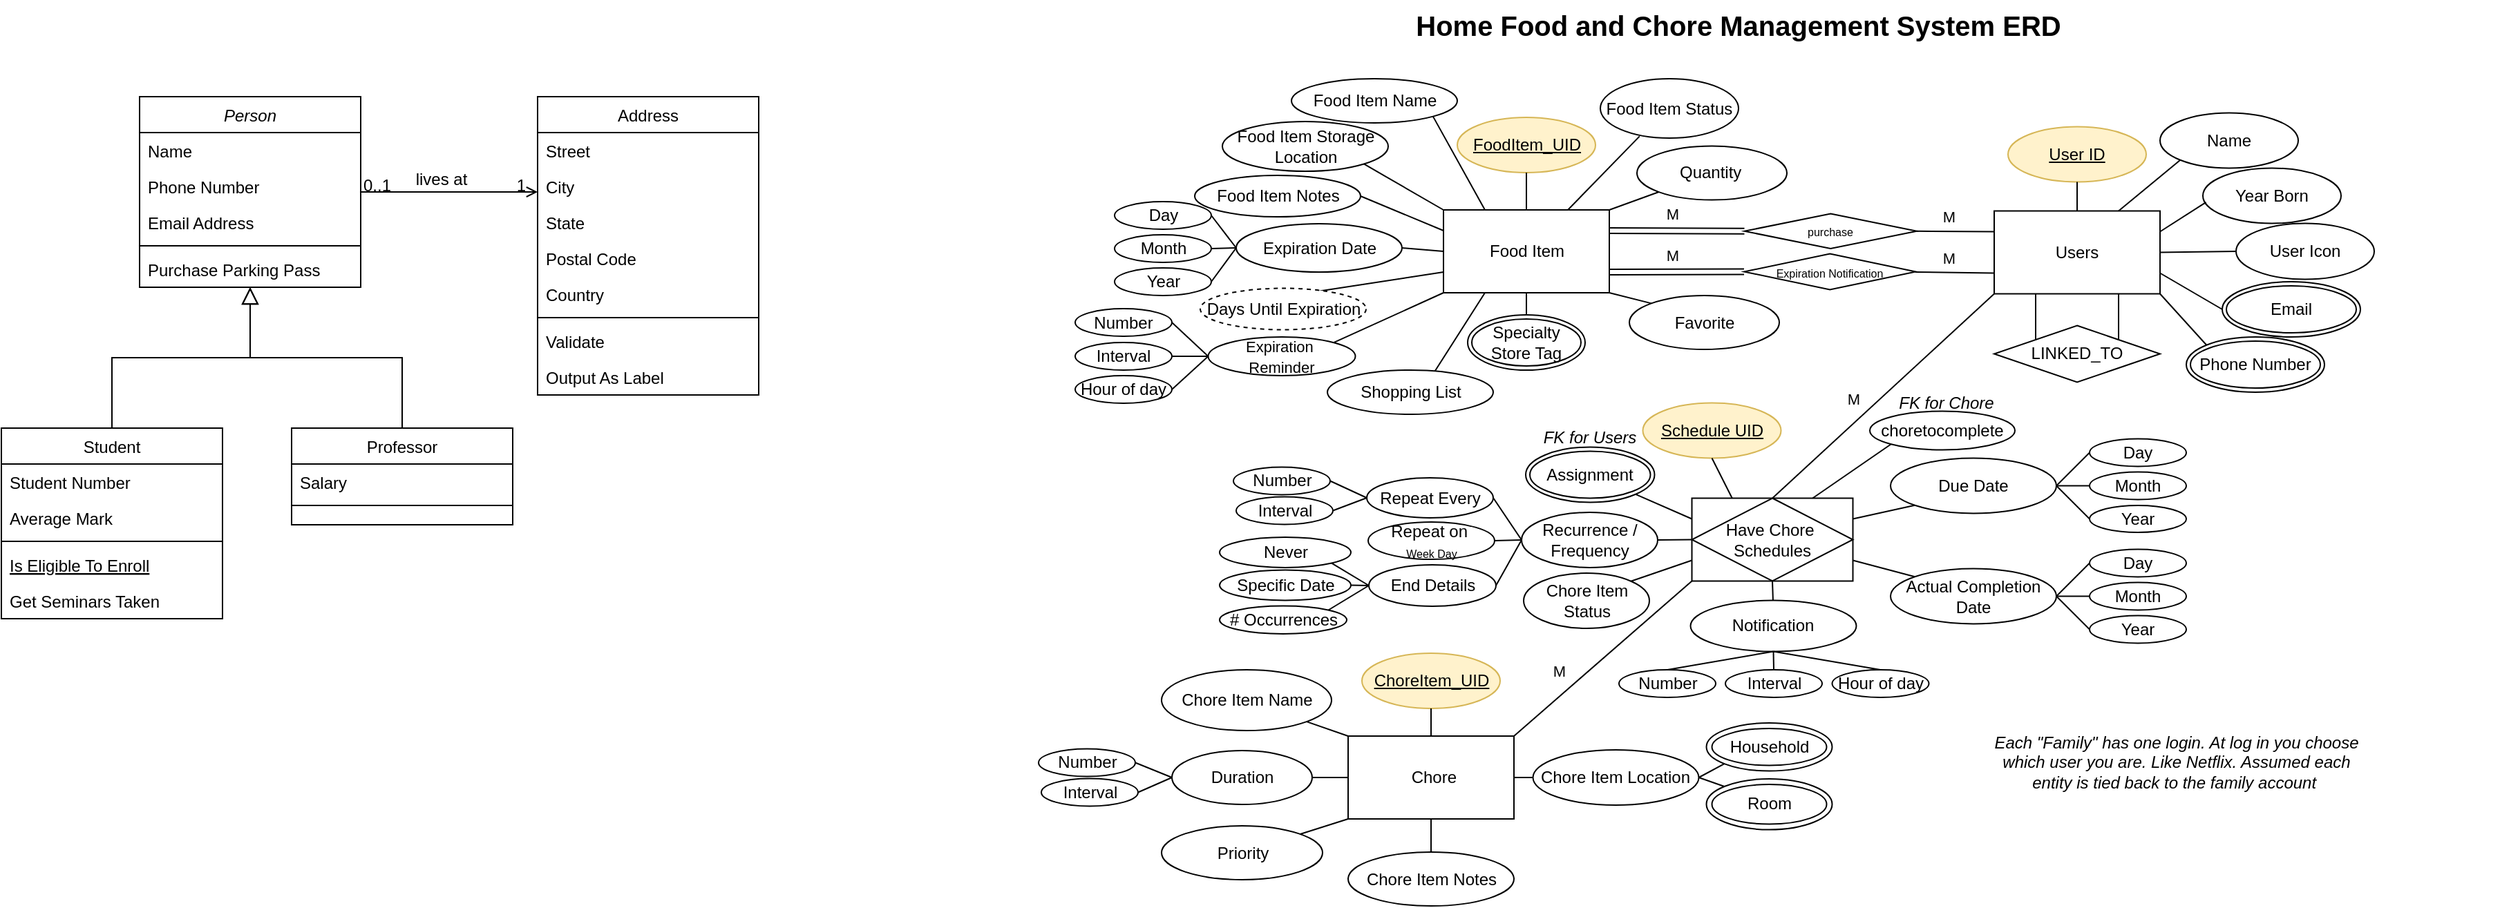 <mxfile version="26.2.14">
  <diagram id="C5RBs43oDa-KdzZeNtuy" name="Page-1">
    <mxGraphModel dx="1906" dy="981" grid="1" gridSize="10" guides="1" tooltips="1" connect="1" arrows="1" fold="1" page="1" pageScale="1" pageWidth="827" pageHeight="1169" math="0" shadow="0">
      <root>
        <mxCell id="WIyWlLk6GJQsqaUBKTNV-0" />
        <mxCell id="WIyWlLk6GJQsqaUBKTNV-1" parent="WIyWlLk6GJQsqaUBKTNV-0" />
        <mxCell id="zkfFHV4jXpPFQw0GAbJ--0" value="Person" style="swimlane;fontStyle=2;align=center;verticalAlign=top;childLayout=stackLayout;horizontal=1;startSize=26;horizontalStack=0;resizeParent=1;resizeLast=0;collapsible=1;marginBottom=0;rounded=0;shadow=0;strokeWidth=1;" parent="WIyWlLk6GJQsqaUBKTNV-1" vertex="1">
          <mxGeometry x="220" y="120" width="160" height="138" as="geometry">
            <mxRectangle x="230" y="140" width="160" height="26" as="alternateBounds" />
          </mxGeometry>
        </mxCell>
        <mxCell id="zkfFHV4jXpPFQw0GAbJ--1" value="Name" style="text;align=left;verticalAlign=top;spacingLeft=4;spacingRight=4;overflow=hidden;rotatable=0;points=[[0,0.5],[1,0.5]];portConstraint=eastwest;" parent="zkfFHV4jXpPFQw0GAbJ--0" vertex="1">
          <mxGeometry y="26" width="160" height="26" as="geometry" />
        </mxCell>
        <mxCell id="zkfFHV4jXpPFQw0GAbJ--2" value="Phone Number" style="text;align=left;verticalAlign=top;spacingLeft=4;spacingRight=4;overflow=hidden;rotatable=0;points=[[0,0.5],[1,0.5]];portConstraint=eastwest;rounded=0;shadow=0;html=0;" parent="zkfFHV4jXpPFQw0GAbJ--0" vertex="1">
          <mxGeometry y="52" width="160" height="26" as="geometry" />
        </mxCell>
        <mxCell id="zkfFHV4jXpPFQw0GAbJ--3" value="Email Address" style="text;align=left;verticalAlign=top;spacingLeft=4;spacingRight=4;overflow=hidden;rotatable=0;points=[[0,0.5],[1,0.5]];portConstraint=eastwest;rounded=0;shadow=0;html=0;" parent="zkfFHV4jXpPFQw0GAbJ--0" vertex="1">
          <mxGeometry y="78" width="160" height="26" as="geometry" />
        </mxCell>
        <mxCell id="zkfFHV4jXpPFQw0GAbJ--4" value="" style="line;html=1;strokeWidth=1;align=left;verticalAlign=middle;spacingTop=-1;spacingLeft=3;spacingRight=3;rotatable=0;labelPosition=right;points=[];portConstraint=eastwest;" parent="zkfFHV4jXpPFQw0GAbJ--0" vertex="1">
          <mxGeometry y="104" width="160" height="8" as="geometry" />
        </mxCell>
        <mxCell id="zkfFHV4jXpPFQw0GAbJ--5" value="Purchase Parking Pass" style="text;align=left;verticalAlign=top;spacingLeft=4;spacingRight=4;overflow=hidden;rotatable=0;points=[[0,0.5],[1,0.5]];portConstraint=eastwest;" parent="zkfFHV4jXpPFQw0GAbJ--0" vertex="1">
          <mxGeometry y="112" width="160" height="26" as="geometry" />
        </mxCell>
        <mxCell id="zkfFHV4jXpPFQw0GAbJ--6" value="Student" style="swimlane;fontStyle=0;align=center;verticalAlign=top;childLayout=stackLayout;horizontal=1;startSize=26;horizontalStack=0;resizeParent=1;resizeLast=0;collapsible=1;marginBottom=0;rounded=0;shadow=0;strokeWidth=1;" parent="WIyWlLk6GJQsqaUBKTNV-1" vertex="1">
          <mxGeometry x="120" y="360" width="160" height="138" as="geometry">
            <mxRectangle x="130" y="380" width="160" height="26" as="alternateBounds" />
          </mxGeometry>
        </mxCell>
        <mxCell id="zkfFHV4jXpPFQw0GAbJ--7" value="Student Number" style="text;align=left;verticalAlign=top;spacingLeft=4;spacingRight=4;overflow=hidden;rotatable=0;points=[[0,0.5],[1,0.5]];portConstraint=eastwest;" parent="zkfFHV4jXpPFQw0GAbJ--6" vertex="1">
          <mxGeometry y="26" width="160" height="26" as="geometry" />
        </mxCell>
        <mxCell id="zkfFHV4jXpPFQw0GAbJ--8" value="Average Mark" style="text;align=left;verticalAlign=top;spacingLeft=4;spacingRight=4;overflow=hidden;rotatable=0;points=[[0,0.5],[1,0.5]];portConstraint=eastwest;rounded=0;shadow=0;html=0;" parent="zkfFHV4jXpPFQw0GAbJ--6" vertex="1">
          <mxGeometry y="52" width="160" height="26" as="geometry" />
        </mxCell>
        <mxCell id="zkfFHV4jXpPFQw0GAbJ--9" value="" style="line;html=1;strokeWidth=1;align=left;verticalAlign=middle;spacingTop=-1;spacingLeft=3;spacingRight=3;rotatable=0;labelPosition=right;points=[];portConstraint=eastwest;" parent="zkfFHV4jXpPFQw0GAbJ--6" vertex="1">
          <mxGeometry y="78" width="160" height="8" as="geometry" />
        </mxCell>
        <mxCell id="zkfFHV4jXpPFQw0GAbJ--10" value="Is Eligible To Enroll" style="text;align=left;verticalAlign=top;spacingLeft=4;spacingRight=4;overflow=hidden;rotatable=0;points=[[0,0.5],[1,0.5]];portConstraint=eastwest;fontStyle=4" parent="zkfFHV4jXpPFQw0GAbJ--6" vertex="1">
          <mxGeometry y="86" width="160" height="26" as="geometry" />
        </mxCell>
        <mxCell id="zkfFHV4jXpPFQw0GAbJ--11" value="Get Seminars Taken" style="text;align=left;verticalAlign=top;spacingLeft=4;spacingRight=4;overflow=hidden;rotatable=0;points=[[0,0.5],[1,0.5]];portConstraint=eastwest;" parent="zkfFHV4jXpPFQw0GAbJ--6" vertex="1">
          <mxGeometry y="112" width="160" height="26" as="geometry" />
        </mxCell>
        <mxCell id="zkfFHV4jXpPFQw0GAbJ--12" value="" style="endArrow=block;endSize=10;endFill=0;shadow=0;strokeWidth=1;rounded=0;curved=0;edgeStyle=elbowEdgeStyle;elbow=vertical;" parent="WIyWlLk6GJQsqaUBKTNV-1" source="zkfFHV4jXpPFQw0GAbJ--6" target="zkfFHV4jXpPFQw0GAbJ--0" edge="1">
          <mxGeometry width="160" relative="1" as="geometry">
            <mxPoint x="200" y="203" as="sourcePoint" />
            <mxPoint x="200" y="203" as="targetPoint" />
          </mxGeometry>
        </mxCell>
        <mxCell id="zkfFHV4jXpPFQw0GAbJ--13" value="Professor" style="swimlane;fontStyle=0;align=center;verticalAlign=top;childLayout=stackLayout;horizontal=1;startSize=26;horizontalStack=0;resizeParent=1;resizeLast=0;collapsible=1;marginBottom=0;rounded=0;shadow=0;strokeWidth=1;" parent="WIyWlLk6GJQsqaUBKTNV-1" vertex="1">
          <mxGeometry x="330" y="360" width="160" height="70" as="geometry">
            <mxRectangle x="340" y="380" width="170" height="26" as="alternateBounds" />
          </mxGeometry>
        </mxCell>
        <mxCell id="zkfFHV4jXpPFQw0GAbJ--14" value="Salary" style="text;align=left;verticalAlign=top;spacingLeft=4;spacingRight=4;overflow=hidden;rotatable=0;points=[[0,0.5],[1,0.5]];portConstraint=eastwest;" parent="zkfFHV4jXpPFQw0GAbJ--13" vertex="1">
          <mxGeometry y="26" width="160" height="26" as="geometry" />
        </mxCell>
        <mxCell id="zkfFHV4jXpPFQw0GAbJ--15" value="" style="line;html=1;strokeWidth=1;align=left;verticalAlign=middle;spacingTop=-1;spacingLeft=3;spacingRight=3;rotatable=0;labelPosition=right;points=[];portConstraint=eastwest;" parent="zkfFHV4jXpPFQw0GAbJ--13" vertex="1">
          <mxGeometry y="52" width="160" height="8" as="geometry" />
        </mxCell>
        <mxCell id="zkfFHV4jXpPFQw0GAbJ--16" value="" style="endArrow=block;endSize=10;endFill=0;shadow=0;strokeWidth=1;rounded=0;curved=0;edgeStyle=elbowEdgeStyle;elbow=vertical;" parent="WIyWlLk6GJQsqaUBKTNV-1" source="zkfFHV4jXpPFQw0GAbJ--13" target="zkfFHV4jXpPFQw0GAbJ--0" edge="1">
          <mxGeometry width="160" relative="1" as="geometry">
            <mxPoint x="210" y="373" as="sourcePoint" />
            <mxPoint x="310" y="271" as="targetPoint" />
          </mxGeometry>
        </mxCell>
        <mxCell id="zkfFHV4jXpPFQw0GAbJ--17" value="Address" style="swimlane;fontStyle=0;align=center;verticalAlign=top;childLayout=stackLayout;horizontal=1;startSize=26;horizontalStack=0;resizeParent=1;resizeLast=0;collapsible=1;marginBottom=0;rounded=0;shadow=0;strokeWidth=1;" parent="WIyWlLk6GJQsqaUBKTNV-1" vertex="1">
          <mxGeometry x="508" y="120" width="160" height="216" as="geometry">
            <mxRectangle x="550" y="140" width="160" height="26" as="alternateBounds" />
          </mxGeometry>
        </mxCell>
        <mxCell id="zkfFHV4jXpPFQw0GAbJ--18" value="Street" style="text;align=left;verticalAlign=top;spacingLeft=4;spacingRight=4;overflow=hidden;rotatable=0;points=[[0,0.5],[1,0.5]];portConstraint=eastwest;" parent="zkfFHV4jXpPFQw0GAbJ--17" vertex="1">
          <mxGeometry y="26" width="160" height="26" as="geometry" />
        </mxCell>
        <mxCell id="zkfFHV4jXpPFQw0GAbJ--19" value="City" style="text;align=left;verticalAlign=top;spacingLeft=4;spacingRight=4;overflow=hidden;rotatable=0;points=[[0,0.5],[1,0.5]];portConstraint=eastwest;rounded=0;shadow=0;html=0;" parent="zkfFHV4jXpPFQw0GAbJ--17" vertex="1">
          <mxGeometry y="52" width="160" height="26" as="geometry" />
        </mxCell>
        <mxCell id="zkfFHV4jXpPFQw0GAbJ--20" value="State" style="text;align=left;verticalAlign=top;spacingLeft=4;spacingRight=4;overflow=hidden;rotatable=0;points=[[0,0.5],[1,0.5]];portConstraint=eastwest;rounded=0;shadow=0;html=0;" parent="zkfFHV4jXpPFQw0GAbJ--17" vertex="1">
          <mxGeometry y="78" width="160" height="26" as="geometry" />
        </mxCell>
        <mxCell id="zkfFHV4jXpPFQw0GAbJ--21" value="Postal Code" style="text;align=left;verticalAlign=top;spacingLeft=4;spacingRight=4;overflow=hidden;rotatable=0;points=[[0,0.5],[1,0.5]];portConstraint=eastwest;rounded=0;shadow=0;html=0;" parent="zkfFHV4jXpPFQw0GAbJ--17" vertex="1">
          <mxGeometry y="104" width="160" height="26" as="geometry" />
        </mxCell>
        <mxCell id="zkfFHV4jXpPFQw0GAbJ--22" value="Country" style="text;align=left;verticalAlign=top;spacingLeft=4;spacingRight=4;overflow=hidden;rotatable=0;points=[[0,0.5],[1,0.5]];portConstraint=eastwest;rounded=0;shadow=0;html=0;" parent="zkfFHV4jXpPFQw0GAbJ--17" vertex="1">
          <mxGeometry y="130" width="160" height="26" as="geometry" />
        </mxCell>
        <mxCell id="zkfFHV4jXpPFQw0GAbJ--23" value="" style="line;html=1;strokeWidth=1;align=left;verticalAlign=middle;spacingTop=-1;spacingLeft=3;spacingRight=3;rotatable=0;labelPosition=right;points=[];portConstraint=eastwest;" parent="zkfFHV4jXpPFQw0GAbJ--17" vertex="1">
          <mxGeometry y="156" width="160" height="8" as="geometry" />
        </mxCell>
        <mxCell id="zkfFHV4jXpPFQw0GAbJ--24" value="Validate" style="text;align=left;verticalAlign=top;spacingLeft=4;spacingRight=4;overflow=hidden;rotatable=0;points=[[0,0.5],[1,0.5]];portConstraint=eastwest;" parent="zkfFHV4jXpPFQw0GAbJ--17" vertex="1">
          <mxGeometry y="164" width="160" height="26" as="geometry" />
        </mxCell>
        <mxCell id="zkfFHV4jXpPFQw0GAbJ--25" value="Output As Label" style="text;align=left;verticalAlign=top;spacingLeft=4;spacingRight=4;overflow=hidden;rotatable=0;points=[[0,0.5],[1,0.5]];portConstraint=eastwest;" parent="zkfFHV4jXpPFQw0GAbJ--17" vertex="1">
          <mxGeometry y="190" width="160" height="26" as="geometry" />
        </mxCell>
        <mxCell id="zkfFHV4jXpPFQw0GAbJ--26" value="" style="endArrow=open;shadow=0;strokeWidth=1;rounded=0;curved=0;endFill=1;edgeStyle=elbowEdgeStyle;elbow=vertical;" parent="WIyWlLk6GJQsqaUBKTNV-1" source="zkfFHV4jXpPFQw0GAbJ--0" target="zkfFHV4jXpPFQw0GAbJ--17" edge="1">
          <mxGeometry x="0.5" y="41" relative="1" as="geometry">
            <mxPoint x="380" y="192" as="sourcePoint" />
            <mxPoint x="540" y="192" as="targetPoint" />
            <mxPoint x="-40" y="32" as="offset" />
          </mxGeometry>
        </mxCell>
        <mxCell id="zkfFHV4jXpPFQw0GAbJ--27" value="0..1" style="resizable=0;align=left;verticalAlign=bottom;labelBackgroundColor=none;fontSize=12;" parent="zkfFHV4jXpPFQw0GAbJ--26" connectable="0" vertex="1">
          <mxGeometry x="-1" relative="1" as="geometry">
            <mxPoint y="4" as="offset" />
          </mxGeometry>
        </mxCell>
        <mxCell id="zkfFHV4jXpPFQw0GAbJ--28" value="1" style="resizable=0;align=right;verticalAlign=bottom;labelBackgroundColor=none;fontSize=12;" parent="zkfFHV4jXpPFQw0GAbJ--26" connectable="0" vertex="1">
          <mxGeometry x="1" relative="1" as="geometry">
            <mxPoint x="-7" y="4" as="offset" />
          </mxGeometry>
        </mxCell>
        <mxCell id="zkfFHV4jXpPFQw0GAbJ--29" value="lives at" style="text;html=1;resizable=0;points=[];;align=center;verticalAlign=middle;labelBackgroundColor=none;rounded=0;shadow=0;strokeWidth=1;fontSize=12;" parent="zkfFHV4jXpPFQw0GAbJ--26" vertex="1" connectable="0">
          <mxGeometry x="0.5" y="49" relative="1" as="geometry">
            <mxPoint x="-38" y="40" as="offset" />
          </mxGeometry>
        </mxCell>
        <mxCell id="I6hZReWgnW-OCQ0BHqIw-0" value="Home Food and Chore Management System ERD" style="text;whiteSpace=wrap;fontStyle=1;fontSize=20;align=center;" vertex="1" parent="WIyWlLk6GJQsqaUBKTNV-1">
          <mxGeometry x="827" y="50" width="1100" height="40" as="geometry" />
        </mxCell>
        <mxCell id="I6hZReWgnW-OCQ0BHqIw-1" value="&amp;nbsp;Chore" style="rounded=0;whiteSpace=wrap;html=1;" vertex="1" parent="WIyWlLk6GJQsqaUBKTNV-1">
          <mxGeometry x="1094.5" y="583" width="120" height="60" as="geometry" />
        </mxCell>
        <mxCell id="I6hZReWgnW-OCQ0BHqIw-2" value="Expiration Date" style="ellipse;whiteSpace=wrap;html=1;" vertex="1" parent="WIyWlLk6GJQsqaUBKTNV-1">
          <mxGeometry x="1013.5" y="212" width="120" height="35" as="geometry" />
        </mxCell>
        <mxCell id="I6hZReWgnW-OCQ0BHqIw-3" value="Day" style="ellipse;whiteSpace=wrap;html=1;" vertex="1" parent="WIyWlLk6GJQsqaUBKTNV-1">
          <mxGeometry x="925.5" y="196" width="70" height="20" as="geometry" />
        </mxCell>
        <mxCell id="I6hZReWgnW-OCQ0BHqIw-4" value="Month" style="ellipse;whiteSpace=wrap;html=1;" vertex="1" parent="WIyWlLk6GJQsqaUBKTNV-1">
          <mxGeometry x="925.5" y="220" width="70" height="20" as="geometry" />
        </mxCell>
        <mxCell id="I6hZReWgnW-OCQ0BHqIw-5" value="Year" style="ellipse;whiteSpace=wrap;html=1;" vertex="1" parent="WIyWlLk6GJQsqaUBKTNV-1">
          <mxGeometry x="925.5" y="244" width="70" height="20" as="geometry" />
        </mxCell>
        <mxCell id="I6hZReWgnW-OCQ0BHqIw-6" value="" style="endArrow=none;html=1;rounded=0;exitX=0;exitY=0.5;exitDx=0;exitDy=0;entryX=1;entryY=0.5;entryDx=0;entryDy=0;" edge="1" parent="WIyWlLk6GJQsqaUBKTNV-1" source="I6hZReWgnW-OCQ0BHqIw-2" target="I6hZReWgnW-OCQ0BHqIw-3">
          <mxGeometry width="50" height="50" relative="1" as="geometry">
            <mxPoint x="843.5" y="267" as="sourcePoint" />
            <mxPoint x="863.5" y="252" as="targetPoint" />
          </mxGeometry>
        </mxCell>
        <mxCell id="I6hZReWgnW-OCQ0BHqIw-7" value="" style="endArrow=none;html=1;rounded=0;exitX=0;exitY=0.5;exitDx=0;exitDy=0;entryX=1;entryY=0.5;entryDx=0;entryDy=0;" edge="1" parent="WIyWlLk6GJQsqaUBKTNV-1" source="I6hZReWgnW-OCQ0BHqIw-2" target="I6hZReWgnW-OCQ0BHqIw-5">
          <mxGeometry width="50" height="50" relative="1" as="geometry">
            <mxPoint x="823.5" y="317" as="sourcePoint" />
            <mxPoint x="843.5" y="292" as="targetPoint" />
          </mxGeometry>
        </mxCell>
        <mxCell id="I6hZReWgnW-OCQ0BHqIw-8" value="" style="endArrow=none;html=1;rounded=0;exitX=0;exitY=0.5;exitDx=0;exitDy=0;entryX=1;entryY=0.5;entryDx=0;entryDy=0;" edge="1" parent="WIyWlLk6GJQsqaUBKTNV-1" source="I6hZReWgnW-OCQ0BHqIw-2" target="I6hZReWgnW-OCQ0BHqIw-4">
          <mxGeometry width="50" height="50" relative="1" as="geometry">
            <mxPoint x="863.5" y="292" as="sourcePoint" />
            <mxPoint x="883.5" y="267" as="targetPoint" />
          </mxGeometry>
        </mxCell>
        <mxCell id="I6hZReWgnW-OCQ0BHqIw-9" value="Food Item Storage Location" style="ellipse;whiteSpace=wrap;html=1;" vertex="1" parent="WIyWlLk6GJQsqaUBKTNV-1">
          <mxGeometry x="1003.5" y="138" width="120" height="36" as="geometry" />
        </mxCell>
        <mxCell id="I6hZReWgnW-OCQ0BHqIw-10" value="Food Item Name" style="ellipse;whiteSpace=wrap;html=1;" vertex="1" parent="WIyWlLk6GJQsqaUBKTNV-1">
          <mxGeometry x="1053.5" y="107" width="120" height="32" as="geometry" />
        </mxCell>
        <mxCell id="I6hZReWgnW-OCQ0BHqIw-11" value="Food Item" style="rounded=0;whiteSpace=wrap;html=1;" vertex="1" parent="WIyWlLk6GJQsqaUBKTNV-1">
          <mxGeometry x="1163.5" y="202" width="120" height="60" as="geometry" />
        </mxCell>
        <mxCell id="I6hZReWgnW-OCQ0BHqIw-12" value="Food Item Status" style="ellipse;whiteSpace=wrap;html=1;" vertex="1" parent="WIyWlLk6GJQsqaUBKTNV-1">
          <mxGeometry x="1277" y="107" width="100" height="43" as="geometry" />
        </mxCell>
        <mxCell id="I6hZReWgnW-OCQ0BHqIw-13" value="Chore Item Location" style="ellipse;whiteSpace=wrap;html=1;" vertex="1" parent="WIyWlLk6GJQsqaUBKTNV-1">
          <mxGeometry x="1228.25" y="593" width="120" height="40" as="geometry" />
        </mxCell>
        <mxCell id="I6hZReWgnW-OCQ0BHqIw-14" value="Chore Item Name" style="ellipse;whiteSpace=wrap;html=1;" vertex="1" parent="WIyWlLk6GJQsqaUBKTNV-1">
          <mxGeometry x="959.5" y="535" width="123" height="44" as="geometry" />
        </mxCell>
        <mxCell id="I6hZReWgnW-OCQ0BHqIw-15" value="Recurrence / Frequency" style="ellipse;whiteSpace=wrap;html=1;" vertex="1" parent="WIyWlLk6GJQsqaUBKTNV-1">
          <mxGeometry x="1220" y="421" width="98.5" height="40" as="geometry" />
        </mxCell>
        <mxCell id="I6hZReWgnW-OCQ0BHqIw-16" value="Chore Item Notes" style="ellipse;whiteSpace=wrap;html=1;" vertex="1" parent="WIyWlLk6GJQsqaUBKTNV-1">
          <mxGeometry x="1094.5" y="667" width="120" height="39" as="geometry" />
        </mxCell>
        <mxCell id="I6hZReWgnW-OCQ0BHqIw-17" value="Food Item Notes" style="ellipse;whiteSpace=wrap;html=1;" vertex="1" parent="WIyWlLk6GJQsqaUBKTNV-1">
          <mxGeometry x="983.5" y="177" width="120" height="30" as="geometry" />
        </mxCell>
        <mxCell id="I6hZReWgnW-OCQ0BHqIw-18" value="FoodItem_UID" style="ellipse;whiteSpace=wrap;html=1;align=center;fontStyle=4;fillColor=#fff2cc;strokeColor=#d6b656;" vertex="1" parent="WIyWlLk6GJQsqaUBKTNV-1">
          <mxGeometry x="1173.5" y="135" width="100" height="40" as="geometry" />
        </mxCell>
        <mxCell id="I6hZReWgnW-OCQ0BHqIw-19" value="Users" style="rounded=0;whiteSpace=wrap;html=1;" vertex="1" parent="WIyWlLk6GJQsqaUBKTNV-1">
          <mxGeometry x="1562" y="202.75" width="120" height="60" as="geometry" />
        </mxCell>
        <mxCell id="I6hZReWgnW-OCQ0BHqIw-20" value="Name" style="ellipse;whiteSpace=wrap;html=1;" vertex="1" parent="WIyWlLk6GJQsqaUBKTNV-1">
          <mxGeometry x="1682" y="131.75" width="100" height="40" as="geometry" />
        </mxCell>
        <mxCell id="I6hZReWgnW-OCQ0BHqIw-21" value="Year Born" style="ellipse;whiteSpace=wrap;html=1;" vertex="1" parent="WIyWlLk6GJQsqaUBKTNV-1">
          <mxGeometry x="1713" y="171.75" width="100" height="40" as="geometry" />
        </mxCell>
        <mxCell id="I6hZReWgnW-OCQ0BHqIw-22" value="Phone Number" style="ellipse;shape=doubleEllipse;margin=3;whiteSpace=wrap;html=1;align=center;" vertex="1" parent="WIyWlLk6GJQsqaUBKTNV-1">
          <mxGeometry x="1701" y="294" width="100" height="40" as="geometry" />
        </mxCell>
        <mxCell id="I6hZReWgnW-OCQ0BHqIw-23" value="Email" style="ellipse;shape=doubleEllipse;margin=3;whiteSpace=wrap;html=1;align=center;" vertex="1" parent="WIyWlLk6GJQsqaUBKTNV-1">
          <mxGeometry x="1727" y="254" width="100" height="40" as="geometry" />
        </mxCell>
        <mxCell id="I6hZReWgnW-OCQ0BHqIw-24" value="&lt;u&gt;User ID&lt;/u&gt;" style="ellipse;whiteSpace=wrap;html=1;align=center;fillColor=#fff2cc;strokeColor=#d6b656;" vertex="1" parent="WIyWlLk6GJQsqaUBKTNV-1">
          <mxGeometry x="1572" y="141.75" width="100" height="40" as="geometry" />
        </mxCell>
        <mxCell id="I6hZReWgnW-OCQ0BHqIw-25" value="" style="endArrow=none;html=1;rounded=0;exitX=0;exitY=0;exitDx=0;exitDy=0;entryX=1;entryY=1;entryDx=0;entryDy=0;" edge="1" parent="WIyWlLk6GJQsqaUBKTNV-1" source="I6hZReWgnW-OCQ0BHqIw-22" target="I6hZReWgnW-OCQ0BHqIw-19">
          <mxGeometry width="50" height="50" relative="1" as="geometry">
            <mxPoint x="1502" y="328.75" as="sourcePoint" />
            <mxPoint x="1682" y="255.75" as="targetPoint" />
          </mxGeometry>
        </mxCell>
        <mxCell id="I6hZReWgnW-OCQ0BHqIw-26" value="" style="endArrow=none;html=1;rounded=0;entryX=0.5;entryY=1;entryDx=0;entryDy=0;exitX=0.5;exitY=0;exitDx=0;exitDy=0;" edge="1" parent="WIyWlLk6GJQsqaUBKTNV-1" source="I6hZReWgnW-OCQ0BHqIw-19" target="I6hZReWgnW-OCQ0BHqIw-24">
          <mxGeometry width="50" height="50" relative="1" as="geometry">
            <mxPoint x="1492" y="248.75" as="sourcePoint" />
            <mxPoint x="1542" y="198.75" as="targetPoint" />
          </mxGeometry>
        </mxCell>
        <mxCell id="I6hZReWgnW-OCQ0BHqIw-27" value="" style="endArrow=none;html=1;rounded=0;entryX=0;entryY=1;entryDx=0;entryDy=0;exitX=0.75;exitY=0;exitDx=0;exitDy=0;" edge="1" parent="WIyWlLk6GJQsqaUBKTNV-1" source="I6hZReWgnW-OCQ0BHqIw-19" target="I6hZReWgnW-OCQ0BHqIw-20">
          <mxGeometry width="50" height="50" relative="1" as="geometry">
            <mxPoint x="1632" y="213.75" as="sourcePoint" />
            <mxPoint x="1632" y="188.75" as="targetPoint" />
          </mxGeometry>
        </mxCell>
        <mxCell id="I6hZReWgnW-OCQ0BHqIw-28" value="" style="endArrow=none;html=1;rounded=0;entryX=0.023;entryY=0.618;entryDx=0;entryDy=0;exitX=1;exitY=0.25;exitDx=0;exitDy=0;entryPerimeter=0;" edge="1" parent="WIyWlLk6GJQsqaUBKTNV-1" source="I6hZReWgnW-OCQ0BHqIw-19" target="I6hZReWgnW-OCQ0BHqIw-21">
          <mxGeometry width="50" height="50" relative="1" as="geometry">
            <mxPoint x="1642" y="223.75" as="sourcePoint" />
            <mxPoint x="1642" y="198.75" as="targetPoint" />
          </mxGeometry>
        </mxCell>
        <mxCell id="I6hZReWgnW-OCQ0BHqIw-29" value="" style="endArrow=none;html=1;rounded=0;entryX=0;entryY=0.5;entryDx=0;entryDy=0;exitX=1;exitY=0.75;exitDx=0;exitDy=0;" edge="1" parent="WIyWlLk6GJQsqaUBKTNV-1" source="I6hZReWgnW-OCQ0BHqIw-19" target="I6hZReWgnW-OCQ0BHqIw-23">
          <mxGeometry width="50" height="50" relative="1" as="geometry">
            <mxPoint x="1662" y="243.75" as="sourcePoint" />
            <mxPoint x="1662" y="218.75" as="targetPoint" />
            <Array as="points" />
          </mxGeometry>
        </mxCell>
        <mxCell id="I6hZReWgnW-OCQ0BHqIw-30" value="&lt;font style=&quot;font-size: 8px;&quot;&gt;purchase&lt;/font&gt;" style="shape=rhombus;perimeter=rhombusPerimeter;whiteSpace=wrap;html=1;align=center;" vertex="1" parent="WIyWlLk6GJQsqaUBKTNV-1">
          <mxGeometry x="1381.25" y="204.75" width="124.75" height="25.25" as="geometry" />
        </mxCell>
        <mxCell id="I6hZReWgnW-OCQ0BHqIw-31" value="Quantity&amp;nbsp;" style="ellipse;whiteSpace=wrap;html=1;" vertex="1" parent="WIyWlLk6GJQsqaUBKTNV-1">
          <mxGeometry x="1303.5" y="155.75" width="108.5" height="39" as="geometry" />
        </mxCell>
        <mxCell id="I6hZReWgnW-OCQ0BHqIw-32" value="" style="endArrow=none;html=1;rounded=0;entryX=1;entryY=1;entryDx=0;entryDy=0;exitX=0.25;exitY=0;exitDx=0;exitDy=0;" edge="1" parent="WIyWlLk6GJQsqaUBKTNV-1" source="I6hZReWgnW-OCQ0BHqIw-11" target="I6hZReWgnW-OCQ0BHqIw-10">
          <mxGeometry width="50" height="50" relative="1" as="geometry">
            <mxPoint x="773.5" y="257" as="sourcePoint" />
            <mxPoint x="823.5" y="207" as="targetPoint" />
          </mxGeometry>
        </mxCell>
        <mxCell id="I6hZReWgnW-OCQ0BHqIw-33" value="" style="endArrow=none;html=1;rounded=0;entryX=0.5;entryY=1;entryDx=0;entryDy=0;exitX=0.5;exitY=0;exitDx=0;exitDy=0;" edge="1" parent="WIyWlLk6GJQsqaUBKTNV-1" source="I6hZReWgnW-OCQ0BHqIw-11" target="I6hZReWgnW-OCQ0BHqIw-18">
          <mxGeometry width="50" height="50" relative="1" as="geometry">
            <mxPoint x="1223.5" y="200" as="sourcePoint" />
            <mxPoint x="1223.5" y="175" as="targetPoint" />
          </mxGeometry>
        </mxCell>
        <mxCell id="I6hZReWgnW-OCQ0BHqIw-34" value="" style="endArrow=none;html=1;rounded=0;entryX=1;entryY=0.5;entryDx=0;entryDy=0;exitX=0;exitY=0.5;exitDx=0;exitDy=0;" edge="1" parent="WIyWlLk6GJQsqaUBKTNV-1" source="I6hZReWgnW-OCQ0BHqIw-11" target="I6hZReWgnW-OCQ0BHqIw-2">
          <mxGeometry width="50" height="50" relative="1" as="geometry">
            <mxPoint x="863.5" y="277" as="sourcePoint" />
            <mxPoint x="913.5" y="227" as="targetPoint" />
          </mxGeometry>
        </mxCell>
        <mxCell id="I6hZReWgnW-OCQ0BHqIw-35" value="" style="endArrow=none;html=1;rounded=0;entryX=0.284;entryY=0.969;entryDx=0;entryDy=0;exitX=0.75;exitY=0;exitDx=0;exitDy=0;entryPerimeter=0;" edge="1" parent="WIyWlLk6GJQsqaUBKTNV-1" source="I6hZReWgnW-OCQ0BHqIw-11" target="I6hZReWgnW-OCQ0BHqIw-12">
          <mxGeometry width="50" height="50" relative="1" as="geometry">
            <mxPoint x="1283.5" y="197" as="sourcePoint" />
            <mxPoint x="1273.5" y="287" as="targetPoint" />
          </mxGeometry>
        </mxCell>
        <mxCell id="I6hZReWgnW-OCQ0BHqIw-36" value="" style="endArrow=none;html=1;rounded=0;exitX=1;exitY=0.5;exitDx=0;exitDy=0;entryX=0;entryY=0.25;entryDx=0;entryDy=0;" edge="1" parent="WIyWlLk6GJQsqaUBKTNV-1" source="I6hZReWgnW-OCQ0BHqIw-17" target="I6hZReWgnW-OCQ0BHqIw-11">
          <mxGeometry width="50" height="50" relative="1" as="geometry">
            <mxPoint x="1083.5" y="357" as="sourcePoint" />
            <mxPoint x="1133.5" y="307" as="targetPoint" />
          </mxGeometry>
        </mxCell>
        <mxCell id="I6hZReWgnW-OCQ0BHqIw-37" value="" style="endArrow=none;html=1;rounded=0;exitX=1;exitY=1;exitDx=0;exitDy=0;entryX=0;entryY=0;entryDx=0;entryDy=0;" edge="1" parent="WIyWlLk6GJQsqaUBKTNV-1" source="I6hZReWgnW-OCQ0BHqIw-9" target="I6hZReWgnW-OCQ0BHqIw-11">
          <mxGeometry width="50" height="50" relative="1" as="geometry">
            <mxPoint x="1073.5" y="347" as="sourcePoint" />
            <mxPoint x="1123.5" y="297" as="targetPoint" />
          </mxGeometry>
        </mxCell>
        <mxCell id="I6hZReWgnW-OCQ0BHqIw-38" value="ChoreItem_UID" style="ellipse;whiteSpace=wrap;html=1;align=center;fontStyle=4;fillColor=#fff2cc;strokeColor=#d6b656;" vertex="1" parent="WIyWlLk6GJQsqaUBKTNV-1">
          <mxGeometry x="1104.5" y="523" width="100" height="40" as="geometry" />
        </mxCell>
        <mxCell id="I6hZReWgnW-OCQ0BHqIw-39" value="" style="endArrow=none;html=1;rounded=0;entryX=0.5;entryY=1;entryDx=0;entryDy=0;" edge="1" parent="WIyWlLk6GJQsqaUBKTNV-1" source="I6hZReWgnW-OCQ0BHqIw-1" target="I6hZReWgnW-OCQ0BHqIw-38">
          <mxGeometry width="50" height="50" relative="1" as="geometry">
            <mxPoint x="839.5" y="655" as="sourcePoint" />
            <mxPoint x="889.5" y="605" as="targetPoint" />
          </mxGeometry>
        </mxCell>
        <mxCell id="I6hZReWgnW-OCQ0BHqIw-40" value="Due Date" style="ellipse;whiteSpace=wrap;html=1;" vertex="1" parent="WIyWlLk6GJQsqaUBKTNV-1">
          <mxGeometry x="1487" y="381.75" width="120" height="40" as="geometry" />
        </mxCell>
        <mxCell id="I6hZReWgnW-OCQ0BHqIw-41" value="Day" style="ellipse;whiteSpace=wrap;html=1;" vertex="1" parent="WIyWlLk6GJQsqaUBKTNV-1">
          <mxGeometry x="1631" y="367.75" width="70" height="20" as="geometry" />
        </mxCell>
        <mxCell id="I6hZReWgnW-OCQ0BHqIw-42" value="Month" style="ellipse;whiteSpace=wrap;html=1;" vertex="1" parent="WIyWlLk6GJQsqaUBKTNV-1">
          <mxGeometry x="1631" y="391.75" width="70" height="20" as="geometry" />
        </mxCell>
        <mxCell id="I6hZReWgnW-OCQ0BHqIw-43" value="Year" style="ellipse;whiteSpace=wrap;html=1;" vertex="1" parent="WIyWlLk6GJQsqaUBKTNV-1">
          <mxGeometry x="1631" y="416" width="70" height="19.5" as="geometry" />
        </mxCell>
        <mxCell id="I6hZReWgnW-OCQ0BHqIw-44" value="" style="endArrow=none;html=1;rounded=0;exitX=1;exitY=0.5;exitDx=0;exitDy=0;entryX=0;entryY=0.5;entryDx=0;entryDy=0;" edge="1" parent="WIyWlLk6GJQsqaUBKTNV-1" source="I6hZReWgnW-OCQ0BHqIw-40" target="I6hZReWgnW-OCQ0BHqIw-41">
          <mxGeometry width="50" height="50" relative="1" as="geometry">
            <mxPoint x="1550" y="479" as="sourcePoint" />
            <mxPoint x="1400" y="459" as="targetPoint" />
          </mxGeometry>
        </mxCell>
        <mxCell id="I6hZReWgnW-OCQ0BHqIw-45" value="" style="endArrow=none;html=1;rounded=0;entryX=0;entryY=0.5;entryDx=0;entryDy=0;exitX=1;exitY=0.5;exitDx=0;exitDy=0;" edge="1" parent="WIyWlLk6GJQsqaUBKTNV-1" source="I6hZReWgnW-OCQ0BHqIw-40" target="I6hZReWgnW-OCQ0BHqIw-43">
          <mxGeometry width="50" height="50" relative="1" as="geometry">
            <mxPoint x="1550.5" y="518" as="sourcePoint" />
            <mxPoint x="1380" y="499" as="targetPoint" />
          </mxGeometry>
        </mxCell>
        <mxCell id="I6hZReWgnW-OCQ0BHqIw-46" value="" style="endArrow=none;html=1;rounded=0;exitX=1;exitY=0.5;exitDx=0;exitDy=0;entryX=0;entryY=0.5;entryDx=0;entryDy=0;" edge="1" parent="WIyWlLk6GJQsqaUBKTNV-1" source="I6hZReWgnW-OCQ0BHqIw-40" target="I6hZReWgnW-OCQ0BHqIw-42">
          <mxGeometry width="50" height="50" relative="1" as="geometry">
            <mxPoint x="1550" y="479" as="sourcePoint" />
            <mxPoint x="1420" y="474" as="targetPoint" />
          </mxGeometry>
        </mxCell>
        <mxCell id="I6hZReWgnW-OCQ0BHqIw-47" value="" style="endArrow=none;html=1;rounded=0;entryX=0;entryY=0;entryDx=0;entryDy=0;exitX=1;exitY=1;exitDx=0;exitDy=0;" edge="1" parent="WIyWlLk6GJQsqaUBKTNV-1" source="I6hZReWgnW-OCQ0BHqIw-14" target="I6hZReWgnW-OCQ0BHqIw-1">
          <mxGeometry width="50" height="50" relative="1" as="geometry">
            <mxPoint x="859.5" y="645" as="sourcePoint" />
            <mxPoint x="909.5" y="595" as="targetPoint" />
          </mxGeometry>
        </mxCell>
        <mxCell id="I6hZReWgnW-OCQ0BHqIw-48" value="" style="endArrow=none;html=1;rounded=0;entryX=0;entryY=0.5;entryDx=0;entryDy=0;exitX=1;exitY=0.5;exitDx=0;exitDy=0;" edge="1" parent="WIyWlLk6GJQsqaUBKTNV-1" source="I6hZReWgnW-OCQ0BHqIw-94" target="I6hZReWgnW-OCQ0BHqIw-1">
          <mxGeometry width="50" height="50" relative="1" as="geometry">
            <mxPoint x="1049.5" y="635" as="sourcePoint" />
            <mxPoint x="919.5" y="605" as="targetPoint" />
          </mxGeometry>
        </mxCell>
        <mxCell id="I6hZReWgnW-OCQ0BHqIw-49" value="" style="endArrow=none;html=1;rounded=0;entryX=0;entryY=1;entryDx=0;entryDy=0;" edge="1" parent="WIyWlLk6GJQsqaUBKTNV-1" source="I6hZReWgnW-OCQ0BHqIw-101" target="I6hZReWgnW-OCQ0BHqIw-1">
          <mxGeometry width="50" height="50" relative="1" as="geometry">
            <mxPoint x="1049.5" y="684.5" as="sourcePoint" />
            <mxPoint x="1099.5" y="685" as="targetPoint" />
          </mxGeometry>
        </mxCell>
        <mxCell id="I6hZReWgnW-OCQ0BHqIw-50" value="Specialty Store Tag" style="ellipse;shape=doubleEllipse;margin=3;whiteSpace=wrap;html=1;align=center;" vertex="1" parent="WIyWlLk6GJQsqaUBKTNV-1">
          <mxGeometry x="1181" y="278" width="85" height="40" as="geometry" />
        </mxCell>
        <mxCell id="I6hZReWgnW-OCQ0BHqIw-51" value="LINKED_TO" style="shape=rhombus;perimeter=rhombusPerimeter;whiteSpace=wrap;html=1;align=center;" vertex="1" parent="WIyWlLk6GJQsqaUBKTNV-1">
          <mxGeometry x="1562" y="285.75" width="120" height="41" as="geometry" />
        </mxCell>
        <mxCell id="I6hZReWgnW-OCQ0BHqIw-52" value="" style="endArrow=none;html=1;rounded=0;entryX=0.25;entryY=1;entryDx=0;entryDy=0;exitX=0;exitY=0;exitDx=0;exitDy=0;" edge="1" parent="WIyWlLk6GJQsqaUBKTNV-1" source="I6hZReWgnW-OCQ0BHqIw-51" target="I6hZReWgnW-OCQ0BHqIw-19">
          <mxGeometry width="50" height="50" relative="1" as="geometry">
            <mxPoint x="1502" y="421.75" as="sourcePoint" />
            <mxPoint x="1552" y="371.75" as="targetPoint" />
          </mxGeometry>
        </mxCell>
        <mxCell id="I6hZReWgnW-OCQ0BHqIw-53" value="" style="endArrow=none;html=1;rounded=0;entryX=0.75;entryY=1;entryDx=0;entryDy=0;exitX=1;exitY=0;exitDx=0;exitDy=0;" edge="1" parent="WIyWlLk6GJQsqaUBKTNV-1" source="I6hZReWgnW-OCQ0BHqIw-51" target="I6hZReWgnW-OCQ0BHqIw-19">
          <mxGeometry width="50" height="50" relative="1" as="geometry">
            <mxPoint x="1632" y="338.25" as="sourcePoint" />
            <mxPoint x="1632" y="285.25" as="targetPoint" />
          </mxGeometry>
        </mxCell>
        <mxCell id="I6hZReWgnW-OCQ0BHqIw-54" value="" style="endArrow=none;html=1;rounded=0;entryX=0;entryY=1;entryDx=0;entryDy=0;exitX=0.5;exitY=0;exitDx=0;exitDy=0;" edge="1" parent="WIyWlLk6GJQsqaUBKTNV-1" source="I6hZReWgnW-OCQ0BHqIw-65" target="I6hZReWgnW-OCQ0BHqIw-19">
          <mxGeometry width="50" height="50" relative="1" as="geometry">
            <mxPoint x="1471" y="359" as="sourcePoint" />
            <mxPoint x="1373.5" y="218" as="targetPoint" />
          </mxGeometry>
        </mxCell>
        <mxCell id="I6hZReWgnW-OCQ0BHqIw-55" value="M" style="edgeLabel;html=1;align=center;verticalAlign=middle;resizable=0;points=[];" vertex="1" connectable="0" parent="I6hZReWgnW-OCQ0BHqIw-54">
          <mxGeometry x="-0.209" y="2" relative="1" as="geometry">
            <mxPoint x="-4" y="-12" as="offset" />
          </mxGeometry>
        </mxCell>
        <mxCell id="I6hZReWgnW-OCQ0BHqIw-56" value="" style="endArrow=none;html=1;rounded=0;entryX=0;entryY=0.25;entryDx=0;entryDy=0;exitX=1;exitY=0.5;exitDx=0;exitDy=0;" edge="1" parent="WIyWlLk6GJQsqaUBKTNV-1" source="I6hZReWgnW-OCQ0BHqIw-30" target="I6hZReWgnW-OCQ0BHqIw-19">
          <mxGeometry width="50" height="50" relative="1" as="geometry">
            <mxPoint x="1512" y="230.75" as="sourcePoint" />
            <mxPoint x="1562" y="231.75" as="targetPoint" />
          </mxGeometry>
        </mxCell>
        <mxCell id="I6hZReWgnW-OCQ0BHqIw-57" value="M" style="edgeLabel;html=1;align=center;verticalAlign=middle;resizable=0;points=[];" vertex="1" connectable="0" parent="I6hZReWgnW-OCQ0BHqIw-56">
          <mxGeometry x="-0.184" y="1" relative="1" as="geometry">
            <mxPoint y="-10" as="offset" />
          </mxGeometry>
        </mxCell>
        <mxCell id="I6hZReWgnW-OCQ0BHqIw-58" value="Repeat on&amp;nbsp;&lt;div&gt;&lt;font style=&quot;font-size: 8px;&quot;&gt;Week Day&lt;/font&gt;&lt;/div&gt;" style="ellipse;whiteSpace=wrap;html=1;" vertex="1" parent="WIyWlLk6GJQsqaUBKTNV-1">
          <mxGeometry x="1109" y="428" width="91.5" height="27" as="geometry" />
        </mxCell>
        <mxCell id="I6hZReWgnW-OCQ0BHqIw-59" value="Assignment" style="ellipse;shape=doubleEllipse;margin=3;whiteSpace=wrap;html=1;align=center;" vertex="1" parent="WIyWlLk6GJQsqaUBKTNV-1">
          <mxGeometry x="1223" y="373.75" width="93.25" height="40" as="geometry" />
        </mxCell>
        <mxCell id="I6hZReWgnW-OCQ0BHqIw-60" value="" style="endArrow=none;html=1;rounded=0;entryX=0;entryY=0.75;entryDx=0;entryDy=0;exitX=0.707;exitY=0.075;exitDx=0;exitDy=0;exitPerimeter=0;" edge="1" parent="WIyWlLk6GJQsqaUBKTNV-1" source="I6hZReWgnW-OCQ0BHqIw-124" target="I6hZReWgnW-OCQ0BHqIw-11">
          <mxGeometry width="50" height="50" relative="1" as="geometry">
            <mxPoint x="1077" y="260" as="sourcePoint" />
            <mxPoint x="1373.5" y="297" as="targetPoint" />
          </mxGeometry>
        </mxCell>
        <mxCell id="I6hZReWgnW-OCQ0BHqIw-61" value="" style="endArrow=none;html=1;rounded=0;entryX=0;entryY=1;entryDx=0;entryDy=0;exitX=1;exitY=0;exitDx=0;exitDy=0;" edge="1" parent="WIyWlLk6GJQsqaUBKTNV-1" source="I6hZReWgnW-OCQ0BHqIw-123" target="I6hZReWgnW-OCQ0BHqIw-11">
          <mxGeometry width="50" height="50" relative="1" as="geometry">
            <mxPoint x="1089.78" y="293.3" as="sourcePoint" />
            <mxPoint x="1163.5" y="367" as="targetPoint" />
          </mxGeometry>
        </mxCell>
        <mxCell id="I6hZReWgnW-OCQ0BHqIw-62" value="" style="endArrow=none;html=1;rounded=0;entryX=0.25;entryY=1;entryDx=0;entryDy=0;exitX=0.637;exitY=0.091;exitDx=0;exitDy=0;exitPerimeter=0;" edge="1" parent="WIyWlLk6GJQsqaUBKTNV-1" source="I6hZReWgnW-OCQ0BHqIw-138" target="I6hZReWgnW-OCQ0BHqIw-11">
          <mxGeometry width="50" height="50" relative="1" as="geometry">
            <mxPoint x="1145.395" y="318.61" as="sourcePoint" />
            <mxPoint x="1273.5" y="307" as="targetPoint" />
          </mxGeometry>
        </mxCell>
        <mxCell id="I6hZReWgnW-OCQ0BHqIw-63" value="" style="endArrow=none;html=1;rounded=0;exitX=0.5;exitY=0;exitDx=0;exitDy=0;entryX=0.5;entryY=1;entryDx=0;entryDy=0;" edge="1" parent="WIyWlLk6GJQsqaUBKTNV-1" source="I6hZReWgnW-OCQ0BHqIw-50" target="I6hZReWgnW-OCQ0BHqIw-11">
          <mxGeometry width="50" height="50" relative="1" as="geometry">
            <mxPoint x="1343.5" y="357" as="sourcePoint" />
            <mxPoint x="1393.5" y="307" as="targetPoint" />
          </mxGeometry>
        </mxCell>
        <mxCell id="I6hZReWgnW-OCQ0BHqIw-64" value="" style="endArrow=none;html=1;rounded=0;exitX=1;exitY=0;exitDx=0;exitDy=0;" edge="1" parent="WIyWlLk6GJQsqaUBKTNV-1" source="I6hZReWgnW-OCQ0BHqIw-11" target="I6hZReWgnW-OCQ0BHqIw-31">
          <mxGeometry width="50" height="50" relative="1" as="geometry">
            <mxPoint x="1353.5" y="267" as="sourcePoint" />
            <mxPoint x="1403.5" y="217" as="targetPoint" />
          </mxGeometry>
        </mxCell>
        <mxCell id="I6hZReWgnW-OCQ0BHqIw-65" value="Have Chore&amp;nbsp;&lt;div&gt;Schedules&lt;/div&gt;" style="shape=associativeEntity;whiteSpace=wrap;html=1;align=center;" vertex="1" parent="WIyWlLk6GJQsqaUBKTNV-1">
          <mxGeometry x="1343.25" y="410.75" width="116.5" height="60" as="geometry" />
        </mxCell>
        <mxCell id="I6hZReWgnW-OCQ0BHqIw-66" value="" style="endArrow=none;html=1;rounded=0;entryX=0;entryY=1;entryDx=0;entryDy=0;exitX=1;exitY=0;exitDx=0;exitDy=0;" edge="1" parent="WIyWlLk6GJQsqaUBKTNV-1" source="I6hZReWgnW-OCQ0BHqIw-1" target="I6hZReWgnW-OCQ0BHqIw-65">
          <mxGeometry width="50" height="50" relative="1" as="geometry">
            <mxPoint x="1261" y="535" as="sourcePoint" />
            <mxPoint x="1344.25" y="438.75" as="targetPoint" />
          </mxGeometry>
        </mxCell>
        <mxCell id="I6hZReWgnW-OCQ0BHqIw-67" value="M" style="edgeLabel;html=1;align=center;verticalAlign=middle;resizable=0;points=[];" vertex="1" connectable="0" parent="I6hZReWgnW-OCQ0BHqIw-66">
          <mxGeometry x="-0.253" relative="1" as="geometry">
            <mxPoint x="-16" y="-5" as="offset" />
          </mxGeometry>
        </mxCell>
        <mxCell id="I6hZReWgnW-OCQ0BHqIw-68" value="Actual Completion Date" style="ellipse;whiteSpace=wrap;html=1;" vertex="1" parent="WIyWlLk6GJQsqaUBKTNV-1">
          <mxGeometry x="1487" y="461.75" width="120" height="40" as="geometry" />
        </mxCell>
        <mxCell id="I6hZReWgnW-OCQ0BHqIw-69" value="Day" style="ellipse;whiteSpace=wrap;html=1;" vertex="1" parent="WIyWlLk6GJQsqaUBKTNV-1">
          <mxGeometry x="1631" y="447.75" width="70" height="20" as="geometry" />
        </mxCell>
        <mxCell id="I6hZReWgnW-OCQ0BHqIw-70" value="Month" style="ellipse;whiteSpace=wrap;html=1;" vertex="1" parent="WIyWlLk6GJQsqaUBKTNV-1">
          <mxGeometry x="1631" y="471.75" width="70" height="20" as="geometry" />
        </mxCell>
        <mxCell id="I6hZReWgnW-OCQ0BHqIw-71" value="Year" style="ellipse;whiteSpace=wrap;html=1;" vertex="1" parent="WIyWlLk6GJQsqaUBKTNV-1">
          <mxGeometry x="1631" y="495.75" width="70" height="20" as="geometry" />
        </mxCell>
        <mxCell id="I6hZReWgnW-OCQ0BHqIw-72" value="" style="endArrow=none;html=1;rounded=0;exitX=1;exitY=0.5;exitDx=0;exitDy=0;entryX=0;entryY=0.5;entryDx=0;entryDy=0;" edge="1" parent="WIyWlLk6GJQsqaUBKTNV-1" source="I6hZReWgnW-OCQ0BHqIw-68" target="I6hZReWgnW-OCQ0BHqIw-69">
          <mxGeometry width="50" height="50" relative="1" as="geometry">
            <mxPoint x="1564.5" y="549.75" as="sourcePoint" />
            <mxPoint x="1414.5" y="529.75" as="targetPoint" />
          </mxGeometry>
        </mxCell>
        <mxCell id="I6hZReWgnW-OCQ0BHqIw-73" value="" style="endArrow=none;html=1;rounded=0;entryX=0;entryY=0.5;entryDx=0;entryDy=0;exitX=1;exitY=0.5;exitDx=0;exitDy=0;" edge="1" parent="WIyWlLk6GJQsqaUBKTNV-1" source="I6hZReWgnW-OCQ0BHqIw-68" target="I6hZReWgnW-OCQ0BHqIw-71">
          <mxGeometry width="50" height="50" relative="1" as="geometry">
            <mxPoint x="1565" y="588.75" as="sourcePoint" />
            <mxPoint x="1394.5" y="569.75" as="targetPoint" />
          </mxGeometry>
        </mxCell>
        <mxCell id="I6hZReWgnW-OCQ0BHqIw-74" value="" style="endArrow=none;html=1;rounded=0;exitX=1;exitY=0.5;exitDx=0;exitDy=0;entryX=0;entryY=0.5;entryDx=0;entryDy=0;" edge="1" parent="WIyWlLk6GJQsqaUBKTNV-1" source="I6hZReWgnW-OCQ0BHqIw-68" target="I6hZReWgnW-OCQ0BHqIw-70">
          <mxGeometry width="50" height="50" relative="1" as="geometry">
            <mxPoint x="1564.5" y="549.75" as="sourcePoint" />
            <mxPoint x="1434.5" y="544.75" as="targetPoint" />
          </mxGeometry>
        </mxCell>
        <mxCell id="I6hZReWgnW-OCQ0BHqIw-75" value="Repeat Every" style="ellipse;whiteSpace=wrap;html=1;" vertex="1" parent="WIyWlLk6GJQsqaUBKTNV-1">
          <mxGeometry x="1108" y="396" width="91.5" height="29" as="geometry" />
        </mxCell>
        <mxCell id="I6hZReWgnW-OCQ0BHqIw-76" value="Number" style="ellipse;whiteSpace=wrap;html=1;" vertex="1" parent="WIyWlLk6GJQsqaUBKTNV-1">
          <mxGeometry x="1011.5" y="388.25" width="70" height="20" as="geometry" />
        </mxCell>
        <mxCell id="I6hZReWgnW-OCQ0BHqIw-77" value="Interval" style="ellipse;whiteSpace=wrap;html=1;" vertex="1" parent="WIyWlLk6GJQsqaUBKTNV-1">
          <mxGeometry x="1013.5" y="409.75" width="70" height="20" as="geometry" />
        </mxCell>
        <mxCell id="I6hZReWgnW-OCQ0BHqIw-78" value="" style="endArrow=none;html=1;rounded=0;entryX=0;entryY=0.5;entryDx=0;entryDy=0;exitX=1;exitY=0.5;exitDx=0;exitDy=0;" edge="1" parent="WIyWlLk6GJQsqaUBKTNV-1" source="I6hZReWgnW-OCQ0BHqIw-76" target="I6hZReWgnW-OCQ0BHqIw-75">
          <mxGeometry width="50" height="50" relative="1" as="geometry">
            <mxPoint x="1021" y="557" as="sourcePoint" />
            <mxPoint x="1071" y="507" as="targetPoint" />
          </mxGeometry>
        </mxCell>
        <mxCell id="I6hZReWgnW-OCQ0BHqIw-79" value="" style="endArrow=none;html=1;rounded=0;entryX=0;entryY=0.5;entryDx=0;entryDy=0;exitX=1;exitY=0.5;exitDx=0;exitDy=0;" edge="1" parent="WIyWlLk6GJQsqaUBKTNV-1" source="I6hZReWgnW-OCQ0BHqIw-77" target="I6hZReWgnW-OCQ0BHqIw-75">
          <mxGeometry width="50" height="50" relative="1" as="geometry">
            <mxPoint x="1101" y="537" as="sourcePoint" />
            <mxPoint x="1151" y="487" as="targetPoint" />
          </mxGeometry>
        </mxCell>
        <mxCell id="I6hZReWgnW-OCQ0BHqIw-80" value="" style="endArrow=none;html=1;rounded=0;entryX=0;entryY=0.5;entryDx=0;entryDy=0;exitX=1;exitY=0.5;exitDx=0;exitDy=0;" edge="1" parent="WIyWlLk6GJQsqaUBKTNV-1" source="I6hZReWgnW-OCQ0BHqIw-75" target="I6hZReWgnW-OCQ0BHqIw-15">
          <mxGeometry width="50" height="50" relative="1" as="geometry">
            <mxPoint x="1181" y="527" as="sourcePoint" />
            <mxPoint x="1231" y="477" as="targetPoint" />
          </mxGeometry>
        </mxCell>
        <mxCell id="I6hZReWgnW-OCQ0BHqIw-81" value="" style="endArrow=none;html=1;rounded=0;entryX=0;entryY=0.5;entryDx=0;entryDy=0;exitX=1;exitY=0.5;exitDx=0;exitDy=0;" edge="1" parent="WIyWlLk6GJQsqaUBKTNV-1" source="I6hZReWgnW-OCQ0BHqIw-58" target="I6hZReWgnW-OCQ0BHqIw-15">
          <mxGeometry width="50" height="50" relative="1" as="geometry">
            <mxPoint x="1111" y="537" as="sourcePoint" />
            <mxPoint x="1161" y="487" as="targetPoint" />
          </mxGeometry>
        </mxCell>
        <mxCell id="I6hZReWgnW-OCQ0BHqIw-82" value="End Details" style="ellipse;whiteSpace=wrap;html=1;" vertex="1" parent="WIyWlLk6GJQsqaUBKTNV-1">
          <mxGeometry x="1109.5" y="459" width="92" height="30" as="geometry" />
        </mxCell>
        <mxCell id="I6hZReWgnW-OCQ0BHqIw-83" value="" style="endArrow=none;html=1;rounded=0;exitX=1;exitY=0.5;exitDx=0;exitDy=0;entryX=0;entryY=0.5;entryDx=0;entryDy=0;" edge="1" parent="WIyWlLk6GJQsqaUBKTNV-1" source="I6hZReWgnW-OCQ0BHqIw-82" target="I6hZReWgnW-OCQ0BHqIw-15">
          <mxGeometry width="50" height="50" relative="1" as="geometry">
            <mxPoint x="1221" y="517" as="sourcePoint" />
            <mxPoint x="1231" y="417" as="targetPoint" />
          </mxGeometry>
        </mxCell>
        <mxCell id="I6hZReWgnW-OCQ0BHqIw-84" value="" style="endArrow=none;html=1;rounded=0;exitX=1;exitY=0.5;exitDx=0;exitDy=0;entryX=0;entryY=0.5;entryDx=0;entryDy=0;" edge="1" parent="WIyWlLk6GJQsqaUBKTNV-1" source="I6hZReWgnW-OCQ0BHqIw-15" target="I6hZReWgnW-OCQ0BHqIw-65">
          <mxGeometry width="50" height="50" relative="1" as="geometry">
            <mxPoint x="1301" y="697" as="sourcePoint" />
            <mxPoint x="1351" y="647" as="targetPoint" />
          </mxGeometry>
        </mxCell>
        <mxCell id="I6hZReWgnW-OCQ0BHqIw-85" value="Specific Date" style="ellipse;whiteSpace=wrap;html=1;" vertex="1" parent="WIyWlLk6GJQsqaUBKTNV-1">
          <mxGeometry x="1001.5" y="462.75" width="95" height="22" as="geometry" />
        </mxCell>
        <mxCell id="I6hZReWgnW-OCQ0BHqIw-86" value="# Occurrences" style="ellipse;whiteSpace=wrap;html=1;" vertex="1" parent="WIyWlLk6GJQsqaUBKTNV-1">
          <mxGeometry x="1001.5" y="488.75" width="92" height="20.25" as="geometry" />
        </mxCell>
        <mxCell id="I6hZReWgnW-OCQ0BHqIw-87" value="Never" style="ellipse;whiteSpace=wrap;html=1;" vertex="1" parent="WIyWlLk6GJQsqaUBKTNV-1">
          <mxGeometry x="1001.5" y="439" width="95" height="22" as="geometry" />
        </mxCell>
        <mxCell id="I6hZReWgnW-OCQ0BHqIw-88" value="" style="endArrow=none;html=1;rounded=0;exitX=1;exitY=0.5;exitDx=0;exitDy=0;entryX=0;entryY=0.5;entryDx=0;entryDy=0;" edge="1" parent="WIyWlLk6GJQsqaUBKTNV-1" source="I6hZReWgnW-OCQ0BHqIw-85" target="I6hZReWgnW-OCQ0BHqIw-82">
          <mxGeometry width="50" height="50" relative="1" as="geometry">
            <mxPoint x="1091" y="537" as="sourcePoint" />
            <mxPoint x="1141" y="487" as="targetPoint" />
          </mxGeometry>
        </mxCell>
        <mxCell id="I6hZReWgnW-OCQ0BHqIw-89" value="" style="endArrow=none;html=1;rounded=0;exitX=1;exitY=1;exitDx=0;exitDy=0;entryX=0;entryY=0.5;entryDx=0;entryDy=0;" edge="1" parent="WIyWlLk6GJQsqaUBKTNV-1" source="I6hZReWgnW-OCQ0BHqIw-87" target="I6hZReWgnW-OCQ0BHqIw-82">
          <mxGeometry width="50" height="50" relative="1" as="geometry">
            <mxPoint x="1091" y="547" as="sourcePoint" />
            <mxPoint x="1141" y="497" as="targetPoint" />
          </mxGeometry>
        </mxCell>
        <mxCell id="I6hZReWgnW-OCQ0BHqIw-90" value="" style="endArrow=none;html=1;rounded=0;exitX=1;exitY=0;exitDx=0;exitDy=0;entryX=0;entryY=0.5;entryDx=0;entryDy=0;" edge="1" parent="WIyWlLk6GJQsqaUBKTNV-1" source="I6hZReWgnW-OCQ0BHqIw-86" target="I6hZReWgnW-OCQ0BHqIw-82">
          <mxGeometry width="50" height="50" relative="1" as="geometry">
            <mxPoint x="1091" y="557" as="sourcePoint" />
            <mxPoint x="1141" y="507" as="targetPoint" />
          </mxGeometry>
        </mxCell>
        <mxCell id="I6hZReWgnW-OCQ0BHqIw-91" value="Notification" style="ellipse;whiteSpace=wrap;html=1;" vertex="1" parent="WIyWlLk6GJQsqaUBKTNV-1">
          <mxGeometry x="1342.25" y="484.75" width="120" height="37" as="geometry" />
        </mxCell>
        <mxCell id="I6hZReWgnW-OCQ0BHqIw-92" value="" style="endArrow=none;html=1;rounded=0;exitX=1;exitY=0.25;exitDx=0;exitDy=0;entryX=0;entryY=1;entryDx=0;entryDy=0;" edge="1" parent="WIyWlLk6GJQsqaUBKTNV-1" source="I6hZReWgnW-OCQ0BHqIw-65" target="I6hZReWgnW-OCQ0BHqIw-40">
          <mxGeometry width="50" height="50" relative="1" as="geometry">
            <mxPoint x="1401" y="617" as="sourcePoint" />
            <mxPoint x="1451" y="567" as="targetPoint" />
          </mxGeometry>
        </mxCell>
        <mxCell id="I6hZReWgnW-OCQ0BHqIw-93" value="" style="endArrow=none;html=1;rounded=0;exitX=1;exitY=0.75;exitDx=0;exitDy=0;entryX=0;entryY=0;entryDx=0;entryDy=0;" edge="1" parent="WIyWlLk6GJQsqaUBKTNV-1" source="I6hZReWgnW-OCQ0BHqIw-65" target="I6hZReWgnW-OCQ0BHqIw-68">
          <mxGeometry width="50" height="50" relative="1" as="geometry">
            <mxPoint x="1471" y="436" as="sourcePoint" />
            <mxPoint x="1515" y="420" as="targetPoint" />
          </mxGeometry>
        </mxCell>
        <mxCell id="I6hZReWgnW-OCQ0BHqIw-94" value="Duration" style="ellipse;whiteSpace=wrap;html=1;" vertex="1" parent="WIyWlLk6GJQsqaUBKTNV-1">
          <mxGeometry x="967" y="593.5" width="101.5" height="39" as="geometry" />
        </mxCell>
        <mxCell id="I6hZReWgnW-OCQ0BHqIw-95" value="Number" style="ellipse;whiteSpace=wrap;html=1;" vertex="1" parent="WIyWlLk6GJQsqaUBKTNV-1">
          <mxGeometry x="1290.5" y="535" width="70" height="20" as="geometry" />
        </mxCell>
        <mxCell id="I6hZReWgnW-OCQ0BHqIw-96" value="Interval" style="ellipse;whiteSpace=wrap;html=1;" vertex="1" parent="WIyWlLk6GJQsqaUBKTNV-1">
          <mxGeometry x="1367.5" y="535" width="70" height="20" as="geometry" />
        </mxCell>
        <mxCell id="I6hZReWgnW-OCQ0BHqIw-97" value="Hour of day" style="ellipse;whiteSpace=wrap;html=1;" vertex="1" parent="WIyWlLk6GJQsqaUBKTNV-1">
          <mxGeometry x="1444.75" y="535" width="70" height="20" as="geometry" />
        </mxCell>
        <mxCell id="I6hZReWgnW-OCQ0BHqIw-98" value="" style="endArrow=none;html=1;rounded=0;entryX=0.5;entryY=1;entryDx=0;entryDy=0;" edge="1" parent="WIyWlLk6GJQsqaUBKTNV-1" source="I6hZReWgnW-OCQ0BHqIw-91" target="I6hZReWgnW-OCQ0BHqIw-65">
          <mxGeometry width="50" height="50" relative="1" as="geometry">
            <mxPoint x="1491" y="657" as="sourcePoint" />
            <mxPoint x="1541" y="607" as="targetPoint" />
          </mxGeometry>
        </mxCell>
        <mxCell id="I6hZReWgnW-OCQ0BHqIw-99" value="Favorite" style="ellipse;whiteSpace=wrap;html=1;" vertex="1" parent="WIyWlLk6GJQsqaUBKTNV-1">
          <mxGeometry x="1298" y="264" width="108.5" height="39" as="geometry" />
        </mxCell>
        <mxCell id="I6hZReWgnW-OCQ0BHqIw-100" value="" style="endArrow=none;html=1;rounded=0;exitX=1;exitY=1;exitDx=0;exitDy=0;entryX=0;entryY=0;entryDx=0;entryDy=0;" edge="1" parent="WIyWlLk6GJQsqaUBKTNV-1" source="I6hZReWgnW-OCQ0BHqIw-11" target="I6hZReWgnW-OCQ0BHqIw-99">
          <mxGeometry width="50" height="50" relative="1" as="geometry">
            <mxPoint x="1432" y="310" as="sourcePoint" />
            <mxPoint x="1482" y="260" as="targetPoint" />
          </mxGeometry>
        </mxCell>
        <mxCell id="I6hZReWgnW-OCQ0BHqIw-101" value="Priority" style="ellipse;whiteSpace=wrap;html=1;" vertex="1" parent="WIyWlLk6GJQsqaUBKTNV-1">
          <mxGeometry x="959.5" y="648" width="116.5" height="39" as="geometry" />
        </mxCell>
        <mxCell id="I6hZReWgnW-OCQ0BHqIw-102" value="Number" style="ellipse;whiteSpace=wrap;html=1;" vertex="1" parent="WIyWlLk6GJQsqaUBKTNV-1">
          <mxGeometry x="870.5" y="592.25" width="70" height="20" as="geometry" />
        </mxCell>
        <mxCell id="I6hZReWgnW-OCQ0BHqIw-103" value="Interval" style="ellipse;whiteSpace=wrap;html=1;" vertex="1" parent="WIyWlLk6GJQsqaUBKTNV-1">
          <mxGeometry x="872.5" y="613.75" width="70" height="20" as="geometry" />
        </mxCell>
        <mxCell id="I6hZReWgnW-OCQ0BHqIw-104" value="" style="endArrow=none;html=1;rounded=0;entryX=0;entryY=0.5;entryDx=0;entryDy=0;exitX=1;exitY=0.5;exitDx=0;exitDy=0;" edge="1" parent="WIyWlLk6GJQsqaUBKTNV-1" source="I6hZReWgnW-OCQ0BHqIw-102" target="I6hZReWgnW-OCQ0BHqIw-94">
          <mxGeometry width="50" height="50" relative="1" as="geometry">
            <mxPoint x="880" y="761" as="sourcePoint" />
            <mxPoint x="967" y="615" as="targetPoint" />
          </mxGeometry>
        </mxCell>
        <mxCell id="I6hZReWgnW-OCQ0BHqIw-105" value="" style="endArrow=none;html=1;rounded=0;entryX=0;entryY=0.5;entryDx=0;entryDy=0;exitX=1;exitY=0.5;exitDx=0;exitDy=0;" edge="1" parent="WIyWlLk6GJQsqaUBKTNV-1" source="I6hZReWgnW-OCQ0BHqIw-103" target="I6hZReWgnW-OCQ0BHqIw-94">
          <mxGeometry width="50" height="50" relative="1" as="geometry">
            <mxPoint x="960" y="741" as="sourcePoint" />
            <mxPoint x="967" y="615" as="targetPoint" />
          </mxGeometry>
        </mxCell>
        <mxCell id="I6hZReWgnW-OCQ0BHqIw-106" value="" style="endArrow=none;html=1;rounded=0;entryX=0.5;entryY=1;entryDx=0;entryDy=0;" edge="1" parent="WIyWlLk6GJQsqaUBKTNV-1" source="I6hZReWgnW-OCQ0BHqIw-16" target="I6hZReWgnW-OCQ0BHqIw-1">
          <mxGeometry width="50" height="50" relative="1" as="geometry">
            <mxPoint x="1206" y="767" as="sourcePoint" />
            <mxPoint x="1256" y="717" as="targetPoint" />
          </mxGeometry>
        </mxCell>
        <mxCell id="I6hZReWgnW-OCQ0BHqIw-107" value="" style="endArrow=none;html=1;rounded=0;entryX=0;entryY=0.5;entryDx=0;entryDy=0;exitX=1;exitY=0.5;exitDx=0;exitDy=0;" edge="1" parent="WIyWlLk6GJQsqaUBKTNV-1" source="I6hZReWgnW-OCQ0BHqIw-1" target="I6hZReWgnW-OCQ0BHqIw-13">
          <mxGeometry width="50" height="50" relative="1" as="geometry">
            <mxPoint x="1216" y="627" as="sourcePoint" />
            <mxPoint x="1486" y="597" as="targetPoint" />
          </mxGeometry>
        </mxCell>
        <mxCell id="I6hZReWgnW-OCQ0BHqIw-108" value="Household" style="ellipse;shape=doubleEllipse;whiteSpace=wrap;html=1;" vertex="1" parent="WIyWlLk6GJQsqaUBKTNV-1">
          <mxGeometry x="1353.75" y="573.5" width="91" height="34.75" as="geometry" />
        </mxCell>
        <mxCell id="I6hZReWgnW-OCQ0BHqIw-109" value="Room" style="ellipse;shape=doubleEllipse;whiteSpace=wrap;html=1;" vertex="1" parent="WIyWlLk6GJQsqaUBKTNV-1">
          <mxGeometry x="1353.75" y="614" width="91" height="36.75" as="geometry" />
        </mxCell>
        <mxCell id="I6hZReWgnW-OCQ0BHqIw-110" value="" style="endArrow=none;html=1;rounded=0;entryX=0;entryY=1;entryDx=0;entryDy=0;exitX=1;exitY=0.5;exitDx=0;exitDy=0;" edge="1" parent="WIyWlLk6GJQsqaUBKTNV-1" source="I6hZReWgnW-OCQ0BHqIw-13" target="I6hZReWgnW-OCQ0BHqIw-108">
          <mxGeometry width="50" height="50" relative="1" as="geometry">
            <mxPoint x="1296" y="727" as="sourcePoint" />
            <mxPoint x="1346" y="677" as="targetPoint" />
          </mxGeometry>
        </mxCell>
        <mxCell id="I6hZReWgnW-OCQ0BHqIw-111" value="" style="endArrow=none;html=1;rounded=0;exitX=1;exitY=0.5;exitDx=0;exitDy=0;entryX=0;entryY=0;entryDx=0;entryDy=0;" edge="1" parent="WIyWlLk6GJQsqaUBKTNV-1" source="I6hZReWgnW-OCQ0BHqIw-13" target="I6hZReWgnW-OCQ0BHqIw-109">
          <mxGeometry width="50" height="50" relative="1" as="geometry">
            <mxPoint x="1326" y="727" as="sourcePoint" />
            <mxPoint x="1376" y="677" as="targetPoint" />
          </mxGeometry>
        </mxCell>
        <mxCell id="I6hZReWgnW-OCQ0BHqIw-112" value="" style="endArrow=none;html=1;rounded=0;entryX=0.5;entryY=1;entryDx=0;entryDy=0;exitX=0.5;exitY=0;exitDx=0;exitDy=0;" edge="1" parent="WIyWlLk6GJQsqaUBKTNV-1" source="I6hZReWgnW-OCQ0BHqIw-96" target="I6hZReWgnW-OCQ0BHqIw-91">
          <mxGeometry width="50" height="50" relative="1" as="geometry">
            <mxPoint x="1496" y="617" as="sourcePoint" />
            <mxPoint x="1546" y="567" as="targetPoint" />
          </mxGeometry>
        </mxCell>
        <mxCell id="I6hZReWgnW-OCQ0BHqIw-113" value="" style="endArrow=none;html=1;rounded=0;exitX=0.5;exitY=0;exitDx=0;exitDy=0;entryX=0.5;entryY=1;entryDx=0;entryDy=0;" edge="1" parent="WIyWlLk6GJQsqaUBKTNV-1" source="I6hZReWgnW-OCQ0BHqIw-95" target="I6hZReWgnW-OCQ0BHqIw-91">
          <mxGeometry width="50" height="50" relative="1" as="geometry">
            <mxPoint x="1466" y="607" as="sourcePoint" />
            <mxPoint x="1516" y="557" as="targetPoint" />
          </mxGeometry>
        </mxCell>
        <mxCell id="I6hZReWgnW-OCQ0BHqIw-114" value="Chore Item Status" style="ellipse;whiteSpace=wrap;html=1;" vertex="1" parent="WIyWlLk6GJQsqaUBKTNV-1">
          <mxGeometry x="1221.5" y="465" width="91" height="40" as="geometry" />
        </mxCell>
        <mxCell id="I6hZReWgnW-OCQ0BHqIw-115" value="" style="endArrow=none;html=1;rounded=0;exitX=1;exitY=1;exitDx=0;exitDy=0;entryX=0;entryY=0.25;entryDx=0;entryDy=0;" edge="1" parent="WIyWlLk6GJQsqaUBKTNV-1" source="I6hZReWgnW-OCQ0BHqIw-59" target="I6hZReWgnW-OCQ0BHqIw-65">
          <mxGeometry width="50" height="50" relative="1" as="geometry">
            <mxPoint x="1316" y="427" as="sourcePoint" />
            <mxPoint x="1366" y="377" as="targetPoint" />
          </mxGeometry>
        </mxCell>
        <mxCell id="I6hZReWgnW-OCQ0BHqIw-116" value="" style="endArrow=none;html=1;rounded=0;entryX=0;entryY=0.75;entryDx=0;entryDy=0;exitX=1;exitY=0;exitDx=0;exitDy=0;" edge="1" parent="WIyWlLk6GJQsqaUBKTNV-1" source="I6hZReWgnW-OCQ0BHqIw-114" target="I6hZReWgnW-OCQ0BHqIw-65">
          <mxGeometry width="50" height="50" relative="1" as="geometry">
            <mxPoint x="1256" y="517" as="sourcePoint" />
            <mxPoint x="1306" y="467" as="targetPoint" />
          </mxGeometry>
        </mxCell>
        <mxCell id="I6hZReWgnW-OCQ0BHqIw-117" value="" style="endArrow=none;html=1;rounded=0;entryX=0.5;entryY=1;entryDx=0;entryDy=0;exitX=0.5;exitY=0;exitDx=0;exitDy=0;" edge="1" parent="WIyWlLk6GJQsqaUBKTNV-1" source="I6hZReWgnW-OCQ0BHqIw-97" target="I6hZReWgnW-OCQ0BHqIw-91">
          <mxGeometry width="50" height="50" relative="1" as="geometry">
            <mxPoint x="1546" y="597" as="sourcePoint" />
            <mxPoint x="1596" y="547" as="targetPoint" />
          </mxGeometry>
        </mxCell>
        <mxCell id="I6hZReWgnW-OCQ0BHqIw-118" value="&lt;u&gt;Schedule UID&lt;/u&gt;" style="ellipse;whiteSpace=wrap;html=1;align=center;fillColor=#fff2cc;strokeColor=#d6b656;" vertex="1" parent="WIyWlLk6GJQsqaUBKTNV-1">
          <mxGeometry x="1307.75" y="341.75" width="100" height="40" as="geometry" />
        </mxCell>
        <mxCell id="I6hZReWgnW-OCQ0BHqIw-119" value="" style="endArrow=none;html=1;rounded=0;exitX=0.5;exitY=1;exitDx=0;exitDy=0;entryX=0.25;entryY=0;entryDx=0;entryDy=0;" edge="1" parent="WIyWlLk6GJQsqaUBKTNV-1" source="I6hZReWgnW-OCQ0BHqIw-118" target="I6hZReWgnW-OCQ0BHqIw-65">
          <mxGeometry width="50" height="50" relative="1" as="geometry">
            <mxPoint x="1607" y="690" as="sourcePoint" />
            <mxPoint x="1657" y="640" as="targetPoint" />
          </mxGeometry>
        </mxCell>
        <mxCell id="I6hZReWgnW-OCQ0BHqIw-120" value="Number" style="ellipse;whiteSpace=wrap;html=1;" vertex="1" parent="WIyWlLk6GJQsqaUBKTNV-1">
          <mxGeometry x="897" y="273.5" width="70" height="20" as="geometry" />
        </mxCell>
        <mxCell id="I6hZReWgnW-OCQ0BHqIw-121" value="Interval" style="ellipse;whiteSpace=wrap;html=1;" vertex="1" parent="WIyWlLk6GJQsqaUBKTNV-1">
          <mxGeometry x="897" y="298" width="70" height="20" as="geometry" />
        </mxCell>
        <mxCell id="I6hZReWgnW-OCQ0BHqIw-122" value="Hour of day" style="ellipse;whiteSpace=wrap;html=1;" vertex="1" parent="WIyWlLk6GJQsqaUBKTNV-1">
          <mxGeometry x="897" y="322" width="70" height="20" as="geometry" />
        </mxCell>
        <mxCell id="I6hZReWgnW-OCQ0BHqIw-123" value="&lt;font style=&quot;font-size: 11px;&quot;&gt;Expiration&amp;nbsp;&lt;/font&gt;&lt;div&gt;&lt;font style=&quot;font-size: 11px;&quot;&gt;Reminder&lt;/font&gt;&lt;/div&gt;" style="ellipse;whiteSpace=wrap;html=1;" vertex="1" parent="WIyWlLk6GJQsqaUBKTNV-1">
          <mxGeometry x="993.25" y="294" width="106.5" height="28" as="geometry" />
        </mxCell>
        <mxCell id="I6hZReWgnW-OCQ0BHqIw-124" value="Days Until Expiration" style="ellipse;whiteSpace=wrap;html=1;align=center;dashed=1;" vertex="1" parent="WIyWlLk6GJQsqaUBKTNV-1">
          <mxGeometry x="987.5" y="258.75" width="120" height="30" as="geometry" />
        </mxCell>
        <mxCell id="I6hZReWgnW-OCQ0BHqIw-125" value="" style="endArrow=none;html=1;rounded=0;exitX=1;exitY=0.5;exitDx=0;exitDy=0;entryX=0;entryY=0.5;entryDx=0;entryDy=0;" edge="1" parent="WIyWlLk6GJQsqaUBKTNV-1" source="I6hZReWgnW-OCQ0BHqIw-121" target="I6hZReWgnW-OCQ0BHqIw-123">
          <mxGeometry width="50" height="50" relative="1" as="geometry">
            <mxPoint x="957" y="400" as="sourcePoint" />
            <mxPoint x="1007" y="350" as="targetPoint" />
          </mxGeometry>
        </mxCell>
        <mxCell id="I6hZReWgnW-OCQ0BHqIw-126" value="" style="endArrow=none;html=1;rounded=0;exitX=1;exitY=0.5;exitDx=0;exitDy=0;entryX=0;entryY=0.5;entryDx=0;entryDy=0;" edge="1" parent="WIyWlLk6GJQsqaUBKTNV-1" source="I6hZReWgnW-OCQ0BHqIw-122" target="I6hZReWgnW-OCQ0BHqIw-123">
          <mxGeometry width="50" height="50" relative="1" as="geometry">
            <mxPoint x="967" y="410" as="sourcePoint" />
            <mxPoint x="1017" y="360" as="targetPoint" />
          </mxGeometry>
        </mxCell>
        <mxCell id="I6hZReWgnW-OCQ0BHqIw-127" value="" style="endArrow=none;html=1;rounded=0;exitX=1;exitY=0.5;exitDx=0;exitDy=0;entryX=0;entryY=0.5;entryDx=0;entryDy=0;" edge="1" parent="WIyWlLk6GJQsqaUBKTNV-1" source="I6hZReWgnW-OCQ0BHqIw-120" target="I6hZReWgnW-OCQ0BHqIw-123">
          <mxGeometry width="50" height="50" relative="1" as="geometry">
            <mxPoint x="987" y="390" as="sourcePoint" />
            <mxPoint x="1037" y="340" as="targetPoint" />
          </mxGeometry>
        </mxCell>
        <mxCell id="I6hZReWgnW-OCQ0BHqIw-128" value="" style="shape=link;html=1;rounded=0;exitX=1;exitY=0.25;exitDx=0;exitDy=0;entryX=0;entryY=0.5;entryDx=0;entryDy=0;" edge="1" parent="WIyWlLk6GJQsqaUBKTNV-1" source="I6hZReWgnW-OCQ0BHqIw-11" target="I6hZReWgnW-OCQ0BHqIw-30">
          <mxGeometry width="100" relative="1" as="geometry">
            <mxPoint x="1297" y="250" as="sourcePoint" />
            <mxPoint x="1377" y="240" as="targetPoint" />
          </mxGeometry>
        </mxCell>
        <mxCell id="I6hZReWgnW-OCQ0BHqIw-129" value="M" style="edgeLabel;html=1;align=center;verticalAlign=middle;resizable=0;points=[];" vertex="1" connectable="0" parent="I6hZReWgnW-OCQ0BHqIw-128">
          <mxGeometry x="-0.075" y="1" relative="1" as="geometry">
            <mxPoint y="-11" as="offset" />
          </mxGeometry>
        </mxCell>
        <mxCell id="I6hZReWgnW-OCQ0BHqIw-130" value="&lt;i&gt;Each &quot;Family&quot; has one login. At log in you choose which user you are. Like Netflix. Assumed each entity is tied back to the family account&amp;nbsp;&lt;/i&gt;" style="text;html=1;align=center;verticalAlign=middle;whiteSpace=wrap;rounded=0;" vertex="1" parent="WIyWlLk6GJQsqaUBKTNV-1">
          <mxGeometry x="1561" y="581.25" width="266" height="42" as="geometry" />
        </mxCell>
        <mxCell id="I6hZReWgnW-OCQ0BHqIw-131" value="User Icon" style="ellipse;whiteSpace=wrap;html=1;" vertex="1" parent="WIyWlLk6GJQsqaUBKTNV-1">
          <mxGeometry x="1737" y="211.75" width="100" height="40.5" as="geometry" />
        </mxCell>
        <mxCell id="I6hZReWgnW-OCQ0BHqIw-132" value="" style="endArrow=none;html=1;rounded=0;exitX=1;exitY=0.5;exitDx=0;exitDy=0;entryX=0;entryY=0.5;entryDx=0;entryDy=0;" edge="1" parent="WIyWlLk6GJQsqaUBKTNV-1" source="I6hZReWgnW-OCQ0BHqIw-19" target="I6hZReWgnW-OCQ0BHqIw-131">
          <mxGeometry width="50" height="50" relative="1" as="geometry">
            <mxPoint x="1827" y="350" as="sourcePoint" />
            <mxPoint x="1877" y="300" as="targetPoint" />
          </mxGeometry>
        </mxCell>
        <mxCell id="I6hZReWgnW-OCQ0BHqIw-133" value="&lt;font style=&quot;font-size: 8px;&quot;&gt;Expiration Notification&lt;/font&gt;" style="shape=rhombus;perimeter=rhombusPerimeter;whiteSpace=wrap;html=1;align=center;" vertex="1" parent="WIyWlLk6GJQsqaUBKTNV-1">
          <mxGeometry x="1381" y="233.75" width="124.25" height="26" as="geometry" />
        </mxCell>
        <mxCell id="I6hZReWgnW-OCQ0BHqIw-134" value="" style="endArrow=none;html=1;rounded=0;entryX=0;entryY=0.75;entryDx=0;entryDy=0;" edge="1" parent="WIyWlLk6GJQsqaUBKTNV-1" target="I6hZReWgnW-OCQ0BHqIw-19">
          <mxGeometry width="50" height="50" relative="1" as="geometry">
            <mxPoint x="1505" y="247" as="sourcePoint" />
            <mxPoint x="1557" y="245" as="targetPoint" />
          </mxGeometry>
        </mxCell>
        <mxCell id="I6hZReWgnW-OCQ0BHqIw-135" value="M" style="edgeLabel;html=1;align=center;verticalAlign=middle;resizable=0;points=[];" vertex="1" connectable="0" parent="I6hZReWgnW-OCQ0BHqIw-134">
          <mxGeometry x="-0.184" y="1" relative="1" as="geometry">
            <mxPoint y="-10" as="offset" />
          </mxGeometry>
        </mxCell>
        <mxCell id="I6hZReWgnW-OCQ0BHqIw-136" value="" style="shape=link;html=1;rounded=0;entryX=0;entryY=0.5;entryDx=0;entryDy=0;exitX=1;exitY=0.75;exitDx=0;exitDy=0;" edge="1" parent="WIyWlLk6GJQsqaUBKTNV-1" source="I6hZReWgnW-OCQ0BHqIw-11" target="I6hZReWgnW-OCQ0BHqIw-133">
          <mxGeometry width="100" relative="1" as="geometry">
            <mxPoint x="1287" y="246" as="sourcePoint" />
            <mxPoint x="1377.5" y="275.75" as="targetPoint" />
          </mxGeometry>
        </mxCell>
        <mxCell id="I6hZReWgnW-OCQ0BHqIw-137" value="M" style="edgeLabel;html=1;align=center;verticalAlign=middle;resizable=0;points=[];" vertex="1" connectable="0" parent="I6hZReWgnW-OCQ0BHqIw-136">
          <mxGeometry x="-0.075" y="1" relative="1" as="geometry">
            <mxPoint y="-11" as="offset" />
          </mxGeometry>
        </mxCell>
        <mxCell id="I6hZReWgnW-OCQ0BHqIw-138" value="Shopping List" style="ellipse;whiteSpace=wrap;html=1;" vertex="1" parent="WIyWlLk6GJQsqaUBKTNV-1">
          <mxGeometry x="1079.5" y="318" width="120" height="32" as="geometry" />
        </mxCell>
        <mxCell id="I6hZReWgnW-OCQ0BHqIw-139" value="&lt;i&gt;FK for Users&lt;/i&gt;" style="text;html=1;align=center;verticalAlign=middle;whiteSpace=wrap;rounded=0;" vertex="1" parent="WIyWlLk6GJQsqaUBKTNV-1">
          <mxGeometry x="1229.12" y="351.75" width="81" height="30" as="geometry" />
        </mxCell>
        <mxCell id="I6hZReWgnW-OCQ0BHqIw-140" value="choretocomplete" style="ellipse;whiteSpace=wrap;html=1;" vertex="1" parent="WIyWlLk6GJQsqaUBKTNV-1">
          <mxGeometry x="1472" y="347.75" width="105" height="28" as="geometry" />
        </mxCell>
        <mxCell id="I6hZReWgnW-OCQ0BHqIw-141" value="" style="endArrow=none;html=1;rounded=0;exitX=0.75;exitY=0;exitDx=0;exitDy=0;entryX=0;entryY=1;entryDx=0;entryDy=0;" edge="1" parent="WIyWlLk6GJQsqaUBKTNV-1" source="I6hZReWgnW-OCQ0BHqIw-65" target="I6hZReWgnW-OCQ0BHqIw-140">
          <mxGeometry width="50" height="50" relative="1" as="geometry">
            <mxPoint x="1537" y="640" as="sourcePoint" />
            <mxPoint x="1587" y="590" as="targetPoint" />
          </mxGeometry>
        </mxCell>
        <mxCell id="I6hZReWgnW-OCQ0BHqIw-142" value="&lt;i&gt;FK for Chore&lt;/i&gt;" style="text;html=1;align=center;verticalAlign=middle;whiteSpace=wrap;rounded=0;" vertex="1" parent="WIyWlLk6GJQsqaUBKTNV-1">
          <mxGeometry x="1487" y="326.75" width="81" height="30" as="geometry" />
        </mxCell>
      </root>
    </mxGraphModel>
  </diagram>
</mxfile>
